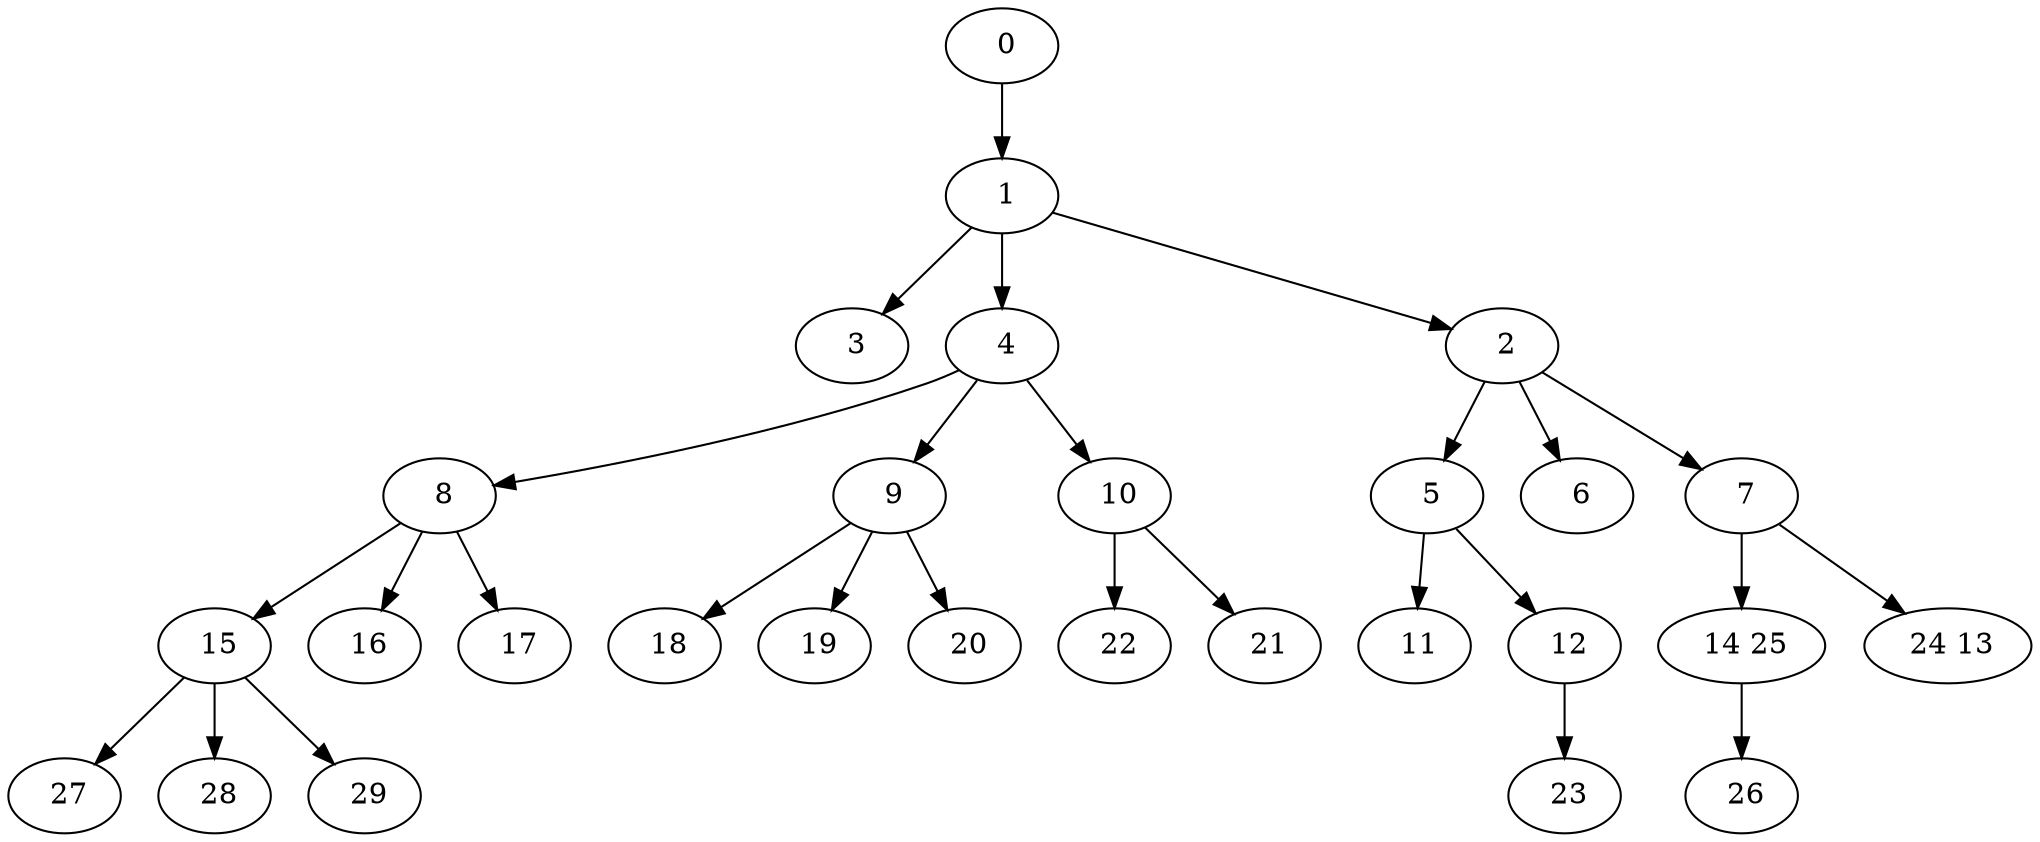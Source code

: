 digraph mytree {
" 0" -> " 1";
" 1" -> " 3";
" 1" -> " 4";
" 1" -> " 2";
" 3";
" 4" -> " 8";
" 4" -> " 9";
" 4" -> " 10";
" 2" -> " 5";
" 2" -> " 6";
" 2" -> " 7";
" 5" -> " 11";
" 5" -> " 12";
" 6";
" 7" -> " 14 25";
" 7" -> " 24 13";
" 22";
" 8" -> " 15";
" 8" -> " 16";
" 8" -> " 17";
" 9" -> " 18";
" 9" -> " 19";
" 9" -> " 20";
" 10" -> " 22";
" 10" -> " 21";
" 11";
" 12" -> " 23";
" 14 25" -> " 26";
" 15" -> " 27";
" 15" -> " 28";
" 15" -> " 29";
" 16";
" 17";
" 18";
" 19";
" 20";
" 24 13";
" 21";
" 23";
" 26";
" 27";
" 28";
" 29";
}
